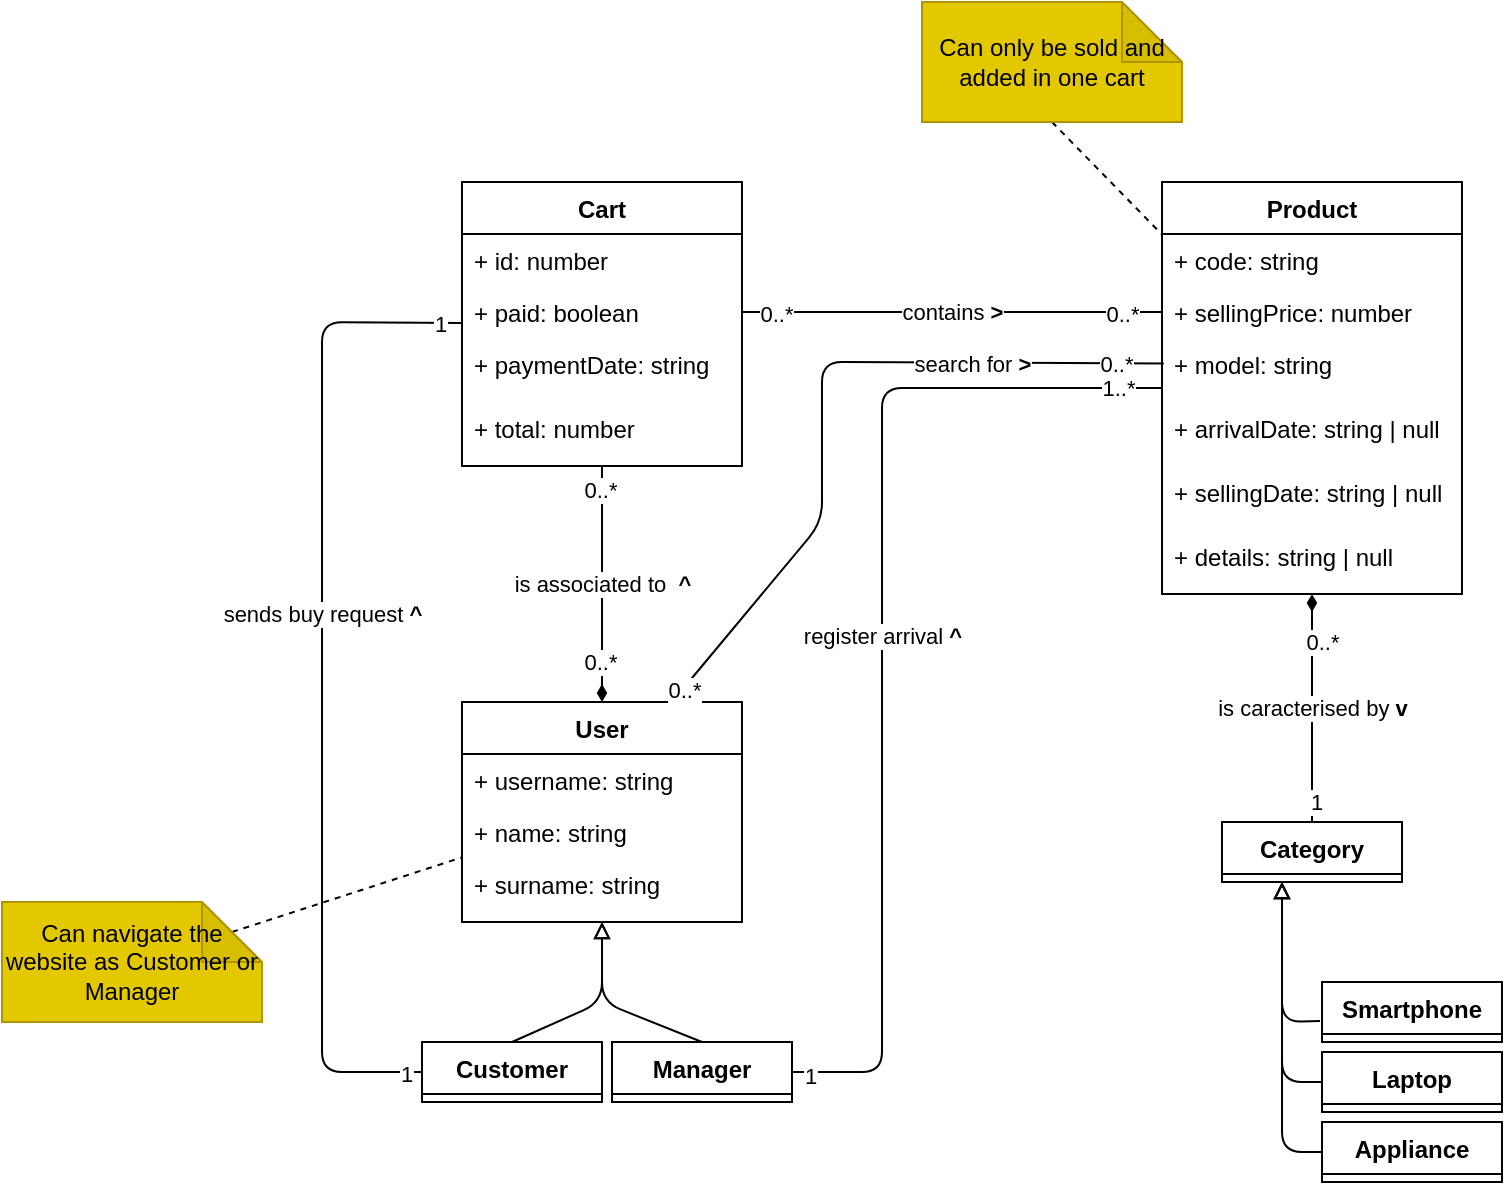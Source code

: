 <mxfile>
    <diagram id="1w202tHhWAB_Oc15B1pg" name="V1">
        <mxGraphModel grid="1" page="1" gridSize="10" guides="1" tooltips="1" connect="1" arrows="1" fold="1" pageScale="1" pageWidth="850" pageHeight="1100" math="0" shadow="0">
            <root>
                <mxCell id="0"/>
                <mxCell id="1" parent="0"/>
                <mxCell id="26" value="is associated to&amp;nbsp; &lt;b&gt;^&lt;/b&gt;" style="edgeStyle=none;html=1;exitX=0.5;exitY=0;exitDx=0;exitDy=0;endArrow=none;endFill=0;startArrow=diamondThin;startFill=1;" parent="1" source="2" target="21" edge="1">
                    <mxGeometry relative="1" as="geometry"/>
                </mxCell>
                <mxCell id="27" value="0..*" style="edgeLabel;html=1;align=center;verticalAlign=middle;resizable=0;points=[];" parent="26" vertex="1" connectable="0">
                    <mxGeometry x="0.799" y="1" relative="1" as="geometry">
                        <mxPoint as="offset"/>
                    </mxGeometry>
                </mxCell>
                <mxCell id="28" value="0..*" style="edgeLabel;html=1;align=center;verticalAlign=middle;resizable=0;points=[];" parent="26" vertex="1" connectable="0">
                    <mxGeometry x="-0.78" y="1" relative="1" as="geometry">
                        <mxPoint y="-7" as="offset"/>
                    </mxGeometry>
                </mxCell>
                <mxCell id="2" value="User" style="swimlane;fontStyle=1;childLayout=stackLayout;horizontal=1;startSize=26;fillColor=none;horizontalStack=0;resizeParent=1;resizeParentMax=0;resizeLast=0;collapsible=1;marginBottom=0;" parent="1" vertex="1">
                    <mxGeometry x="200" y="540" width="140" height="110" as="geometry"/>
                </mxCell>
                <mxCell id="3" value="+ username: string" style="text;strokeColor=none;fillColor=none;align=left;verticalAlign=top;spacingLeft=4;spacingRight=4;overflow=hidden;rotatable=0;points=[[0,0.5],[1,0.5]];portConstraint=eastwest;" parent="2" vertex="1">
                    <mxGeometry y="26" width="140" height="26" as="geometry"/>
                </mxCell>
                <mxCell id="4" value="+ name: string" style="text;strokeColor=none;fillColor=none;align=left;verticalAlign=top;spacingLeft=4;spacingRight=4;overflow=hidden;rotatable=0;points=[[0,0.5],[1,0.5]];portConstraint=eastwest;" parent="2" vertex="1">
                    <mxGeometry y="52" width="140" height="26" as="geometry"/>
                </mxCell>
                <mxCell id="5" value="+ surname: string" style="text;strokeColor=none;fillColor=none;align=left;verticalAlign=top;spacingLeft=4;spacingRight=4;overflow=hidden;rotatable=0;points=[[0,0.5],[1,0.5]];portConstraint=eastwest;" parent="2" vertex="1">
                    <mxGeometry y="78" width="140" height="32" as="geometry"/>
                </mxCell>
                <mxCell id="18" style="edgeStyle=none;html=1;exitX=0.5;exitY=0;exitDx=0;exitDy=0;endArrow=block;endFill=0;" parent="1" source="14" target="2" edge="1">
                    <mxGeometry relative="1" as="geometry">
                        <Array as="points">
                            <mxPoint x="270" y="690"/>
                        </Array>
                    </mxGeometry>
                </mxCell>
                <mxCell id="61" style="edgeStyle=none;html=1;exitX=0;exitY=0.5;exitDx=0;exitDy=0;startArrow=none;startFill=0;endArrow=none;endFill=0;" parent="1" source="14" target="21" edge="1">
                    <mxGeometry relative="1" as="geometry">
                        <Array as="points">
                            <mxPoint x="130" y="725"/>
                            <mxPoint x="130" y="350"/>
                        </Array>
                    </mxGeometry>
                </mxCell>
                <mxCell id="62" value="sends buy request&amp;nbsp;&lt;b&gt;^&lt;/b&gt;" style="edgeLabel;html=1;align=center;verticalAlign=middle;resizable=0;points=[];" parent="61" vertex="1" connectable="0">
                    <mxGeometry x="0.13" relative="1" as="geometry">
                        <mxPoint as="offset"/>
                    </mxGeometry>
                </mxCell>
                <mxCell id="63" value="1" style="edgeLabel;html=1;align=center;verticalAlign=middle;resizable=0;points=[];" parent="61" vertex="1" connectable="0">
                    <mxGeometry x="-0.968" y="1" relative="1" as="geometry">
                        <mxPoint as="offset"/>
                    </mxGeometry>
                </mxCell>
                <mxCell id="64" value="1" style="edgeLabel;html=1;align=center;verticalAlign=middle;resizable=0;points=[];" parent="61" vertex="1" connectable="0">
                    <mxGeometry x="0.954" relative="1" as="geometry">
                        <mxPoint as="offset"/>
                    </mxGeometry>
                </mxCell>
                <mxCell id="14" value="Customer" style="swimlane;fontStyle=1;childLayout=stackLayout;horizontal=1;startSize=26;fillColor=none;horizontalStack=0;resizeParent=1;resizeParentMax=0;resizeLast=0;collapsible=1;marginBottom=0;" parent="1" vertex="1">
                    <mxGeometry x="180" y="710" width="90" height="30" as="geometry"/>
                </mxCell>
                <mxCell id="20" style="edgeStyle=none;html=1;exitX=0.5;exitY=0;exitDx=0;exitDy=0;entryX=0.5;entryY=1;entryDx=0;entryDy=0;endArrow=block;endFill=0;" parent="1" source="19" target="2" edge="1">
                    <mxGeometry relative="1" as="geometry">
                        <Array as="points">
                            <mxPoint x="270" y="690"/>
                        </Array>
                    </mxGeometry>
                </mxCell>
                <mxCell id="58" value="register arrival &lt;b&gt;^&lt;/b&gt;" style="edgeStyle=none;html=1;exitX=1;exitY=0.5;exitDx=0;exitDy=0;startArrow=none;startFill=0;endArrow=none;endFill=0;" parent="1" source="19" target="29" edge="1">
                    <mxGeometry relative="1" as="geometry">
                        <Array as="points">
                            <mxPoint x="410" y="725"/>
                            <mxPoint x="410" y="383"/>
                        </Array>
                    </mxGeometry>
                </mxCell>
                <mxCell id="59" value="1" style="edgeLabel;html=1;align=center;verticalAlign=middle;resizable=0;points=[];" parent="58" vertex="1" connectable="0">
                    <mxGeometry x="-0.965" y="-2" relative="1" as="geometry">
                        <mxPoint as="offset"/>
                    </mxGeometry>
                </mxCell>
                <mxCell id="60" value="1..*" style="edgeLabel;html=1;align=center;verticalAlign=middle;resizable=0;points=[];" parent="58" vertex="1" connectable="0">
                    <mxGeometry x="0.916" relative="1" as="geometry">
                        <mxPoint as="offset"/>
                    </mxGeometry>
                </mxCell>
                <mxCell id="19" value="Manager" style="swimlane;fontStyle=1;childLayout=stackLayout;horizontal=1;startSize=26;fillColor=none;horizontalStack=0;resizeParent=1;resizeParentMax=0;resizeLast=0;collapsible=1;marginBottom=0;" parent="1" vertex="1">
                    <mxGeometry x="275" y="710" width="90" height="30" as="geometry"/>
                </mxCell>
                <mxCell id="21" value="Cart" style="swimlane;fontStyle=1;childLayout=stackLayout;horizontal=1;startSize=26;fillColor=none;horizontalStack=0;resizeParent=1;resizeParentMax=0;resizeLast=0;collapsible=1;marginBottom=0;" parent="1" vertex="1">
                    <mxGeometry x="200" y="280" width="140" height="142" as="geometry"/>
                </mxCell>
                <mxCell id="22" value="+ id: number" style="text;strokeColor=none;fillColor=none;align=left;verticalAlign=top;spacingLeft=4;spacingRight=4;overflow=hidden;rotatable=0;points=[[0,0.5],[1,0.5]];portConstraint=eastwest;" parent="21" vertex="1">
                    <mxGeometry y="26" width="140" height="26" as="geometry"/>
                </mxCell>
                <mxCell id="23" value="+ paid: boolean" style="text;strokeColor=none;fillColor=none;align=left;verticalAlign=top;spacingLeft=4;spacingRight=4;overflow=hidden;rotatable=0;points=[[0,0.5],[1,0.5]];portConstraint=eastwest;" parent="21" vertex="1">
                    <mxGeometry y="52" width="140" height="26" as="geometry"/>
                </mxCell>
                <mxCell id="24" value="+ paymentDate: string" style="text;strokeColor=none;fillColor=none;align=left;verticalAlign=top;spacingLeft=4;spacingRight=4;overflow=hidden;rotatable=0;points=[[0,0.5],[1,0.5]];portConstraint=eastwest;" parent="21" vertex="1">
                    <mxGeometry y="78" width="140" height="32" as="geometry"/>
                </mxCell>
                <mxCell id="25" value="+ total: number" style="text;strokeColor=none;fillColor=none;align=left;verticalAlign=top;spacingLeft=4;spacingRight=4;overflow=hidden;rotatable=0;points=[[0,0.5],[1,0.5]];portConstraint=eastwest;" parent="21" vertex="1">
                    <mxGeometry y="110" width="140" height="32" as="geometry"/>
                </mxCell>
                <mxCell id="29" value="Product" style="swimlane;fontStyle=1;childLayout=stackLayout;horizontal=1;startSize=26;fillColor=none;horizontalStack=0;resizeParent=1;resizeParentMax=0;resizeLast=0;collapsible=1;marginBottom=0;" parent="1" vertex="1">
                    <mxGeometry x="550" y="280" width="150" height="206" as="geometry"/>
                </mxCell>
                <mxCell id="30" value="+ code: string" style="text;strokeColor=none;fillColor=none;align=left;verticalAlign=top;spacingLeft=4;spacingRight=4;overflow=hidden;rotatable=0;points=[[0,0.5],[1,0.5]];portConstraint=eastwest;" parent="29" vertex="1">
                    <mxGeometry y="26" width="150" height="26" as="geometry"/>
                </mxCell>
                <mxCell id="31" value="+ sellingPrice: number" style="text;strokeColor=none;fillColor=none;align=left;verticalAlign=top;spacingLeft=4;spacingRight=4;overflow=hidden;rotatable=0;points=[[0,0.5],[1,0.5]];portConstraint=eastwest;" parent="29" vertex="1">
                    <mxGeometry y="52" width="150" height="26" as="geometry"/>
                </mxCell>
                <mxCell id="32" value="+ model: string" style="text;strokeColor=none;fillColor=none;align=left;verticalAlign=top;spacingLeft=4;spacingRight=4;overflow=hidden;rotatable=0;points=[[0,0.5],[1,0.5]];portConstraint=eastwest;" parent="29" vertex="1">
                    <mxGeometry y="78" width="150" height="32" as="geometry"/>
                </mxCell>
                <mxCell id="33" value="+ arrivalDate: string | null" style="text;strokeColor=none;fillColor=none;align=left;verticalAlign=top;spacingLeft=4;spacingRight=4;overflow=hidden;rotatable=0;points=[[0,0.5],[1,0.5]];portConstraint=eastwest;" parent="29" vertex="1">
                    <mxGeometry y="110" width="150" height="32" as="geometry"/>
                </mxCell>
                <mxCell id="34" value="+ sellingDate: string | null" style="text;strokeColor=none;fillColor=none;align=left;verticalAlign=top;spacingLeft=4;spacingRight=4;overflow=hidden;rotatable=0;points=[[0,0.5],[1,0.5]];portConstraint=eastwest;" parent="29" vertex="1">
                    <mxGeometry y="142" width="150" height="32" as="geometry"/>
                </mxCell>
                <mxCell id="35" value="+ details: string | null" style="text;strokeColor=none;fillColor=none;align=left;verticalAlign=top;spacingLeft=4;spacingRight=4;overflow=hidden;rotatable=0;points=[[0,0.5],[1,0.5]];portConstraint=eastwest;" parent="29" vertex="1">
                    <mxGeometry y="174" width="150" height="32" as="geometry"/>
                </mxCell>
                <mxCell id="47" value="is caracterised by &lt;b&gt;v&lt;/b&gt;" style="edgeStyle=none;html=1;exitX=0.5;exitY=0;exitDx=0;exitDy=0;endArrow=diamondThin;endFill=1;startArrow=none;startFill=0;" parent="1" source="36" target="29" edge="1">
                    <mxGeometry relative="1" as="geometry"/>
                </mxCell>
                <mxCell id="49" value="0..*" style="edgeLabel;html=1;align=center;verticalAlign=middle;resizable=0;points=[];" parent="47" vertex="1" connectable="0">
                    <mxGeometry x="0.827" y="-1" relative="1" as="geometry">
                        <mxPoint x="4" y="14" as="offset"/>
                    </mxGeometry>
                </mxCell>
                <mxCell id="50" value="1" style="edgeLabel;html=1;align=center;verticalAlign=middle;resizable=0;points=[];" parent="47" vertex="1" connectable="0">
                    <mxGeometry x="-0.819" y="-2" relative="1" as="geometry">
                        <mxPoint as="offset"/>
                    </mxGeometry>
                </mxCell>
                <mxCell id="36" value="Category" style="swimlane;fontStyle=1;childLayout=stackLayout;horizontal=1;startSize=26;fillColor=none;horizontalStack=0;resizeParent=1;resizeParentMax=0;resizeLast=0;collapsible=1;marginBottom=0;" parent="1" vertex="1">
                    <mxGeometry x="580" y="600" width="90" height="30" as="geometry"/>
                </mxCell>
                <mxCell id="45" style="edgeStyle=none;html=1;exitX=0;exitY=0.5;exitDx=0;exitDy=0;endArrow=block;endFill=0;" parent="1" source="41" edge="1">
                    <mxGeometry relative="1" as="geometry">
                        <mxPoint x="610" y="630" as="targetPoint"/>
                        <Array as="points">
                            <mxPoint x="610" y="730"/>
                        </Array>
                    </mxGeometry>
                </mxCell>
                <mxCell id="41" value="Laptop" style="swimlane;fontStyle=1;childLayout=stackLayout;horizontal=1;startSize=26;fillColor=none;horizontalStack=0;resizeParent=1;resizeParentMax=0;resizeLast=0;collapsible=1;marginBottom=0;" parent="1" vertex="1">
                    <mxGeometry x="630" y="715" width="90" height="30" as="geometry"/>
                </mxCell>
                <mxCell id="44" style="edgeStyle=none;html=1;endArrow=block;endFill=0;exitX=-0.011;exitY=0.65;exitDx=0;exitDy=0;exitPerimeter=0;" parent="1" source="42" edge="1">
                    <mxGeometry relative="1" as="geometry">
                        <Array as="points">
                            <mxPoint x="610" y="700"/>
                        </Array>
                        <mxPoint x="610" y="630" as="targetPoint"/>
                        <mxPoint x="620" y="710" as="sourcePoint"/>
                    </mxGeometry>
                </mxCell>
                <mxCell id="42" value="Smartphone" style="swimlane;fontStyle=1;childLayout=stackLayout;horizontal=1;startSize=26;fillColor=none;horizontalStack=0;resizeParent=1;resizeParentMax=0;resizeLast=0;collapsible=1;marginBottom=0;" parent="1" vertex="1">
                    <mxGeometry x="630" y="680" width="90" height="30" as="geometry"/>
                </mxCell>
                <mxCell id="46" style="edgeStyle=none;html=1;exitX=0;exitY=0.5;exitDx=0;exitDy=0;endArrow=block;endFill=0;" parent="1" source="43" edge="1">
                    <mxGeometry relative="1" as="geometry">
                        <mxPoint x="610" y="630" as="targetPoint"/>
                        <Array as="points">
                            <mxPoint x="610" y="765"/>
                        </Array>
                    </mxGeometry>
                </mxCell>
                <mxCell id="43" value="Appliance" style="swimlane;fontStyle=1;childLayout=stackLayout;horizontal=1;startSize=26;fillColor=none;horizontalStack=0;resizeParent=1;resizeParentMax=0;resizeLast=0;collapsible=1;marginBottom=0;" parent="1" vertex="1">
                    <mxGeometry x="630" y="750" width="90" height="30" as="geometry"/>
                </mxCell>
                <mxCell id="51" value="contains &lt;b&gt;&amp;gt;&lt;/b&gt;" style="edgeStyle=none;html=1;exitX=1;exitY=0.5;exitDx=0;exitDy=0;entryX=0;entryY=0.5;entryDx=0;entryDy=0;endArrow=none;endFill=0;" parent="1" source="23" target="31" edge="1">
                    <mxGeometry relative="1" as="geometry"/>
                </mxCell>
                <mxCell id="52" value="0..*" style="edgeLabel;html=1;align=center;verticalAlign=middle;resizable=0;points=[];" parent="51" vertex="1" connectable="0">
                    <mxGeometry x="0.803" y="-1" relative="1" as="geometry">
                        <mxPoint as="offset"/>
                    </mxGeometry>
                </mxCell>
                <mxCell id="54" value="0..*" style="edgeLabel;html=1;align=center;verticalAlign=middle;resizable=0;points=[];" parent="51" vertex="1" connectable="0">
                    <mxGeometry x="-0.841" y="-1" relative="1" as="geometry">
                        <mxPoint as="offset"/>
                    </mxGeometry>
                </mxCell>
                <mxCell id="56" style="edgeStyle=none;html=1;exitX=0.5;exitY=1;exitDx=0;exitDy=0;exitPerimeter=0;endArrow=none;endFill=0;dashed=1;" parent="1" source="55" target="29" edge="1">
                    <mxGeometry relative="1" as="geometry"/>
                </mxCell>
                <mxCell id="55" value="Can only be sold and added in one cart" style="shape=note;whiteSpace=wrap;html=1;backgroundOutline=1;darkOpacity=0.05;fillColor=#e3c800;strokeColor=#B09500;fontColor=#000000;" parent="1" vertex="1">
                    <mxGeometry x="430" y="190" width="130" height="60" as="geometry"/>
                </mxCell>
                <mxCell id="9DX6cSds36iiNFleVeME-65" style="edgeStyle=none;html=1;exitX=0;exitY=0;exitDx=115;exitDy=15;exitPerimeter=0;endArrow=none;endFill=0;dashed=1;" edge="1" parent="1" source="9DX6cSds36iiNFleVeME-64" target="2">
                    <mxGeometry relative="1" as="geometry"/>
                </mxCell>
                <mxCell id="9DX6cSds36iiNFleVeME-64" value="Can navigate the website as Customer or Manager" style="shape=note;whiteSpace=wrap;html=1;backgroundOutline=1;darkOpacity=0.05;fillColor=#e3c800;strokeColor=#B09500;fontColor=#000000;" vertex="1" parent="1">
                    <mxGeometry x="-30" y="640" width="130" height="60" as="geometry"/>
                </mxCell>
                <mxCell id="fZjwhUxYHdFYCKzwKZpn-64" style="edgeStyle=none;html=1;exitX=0.75;exitY=0;exitDx=0;exitDy=0;endArrow=none;endFill=0;entryX=0.006;entryY=0.398;entryDx=0;entryDy=0;entryPerimeter=0;" edge="1" parent="1">
                    <mxGeometry relative="1" as="geometry">
                        <Array as="points">
                            <mxPoint x="380" y="450"/>
                            <mxPoint x="380" y="370"/>
                        </Array>
                        <mxPoint x="305" y="540" as="sourcePoint"/>
                        <mxPoint x="550.9" y="370.736" as="targetPoint"/>
                    </mxGeometry>
                </mxCell>
                <mxCell id="fZjwhUxYHdFYCKzwKZpn-65" value="search for &lt;b&gt;&amp;gt;&lt;/b&gt;" style="edgeLabel;html=1;align=center;verticalAlign=middle;resizable=0;points=[];" vertex="1" connectable="0" parent="fZjwhUxYHdFYCKzwKZpn-64">
                    <mxGeometry x="0.474" relative="1" as="geometry">
                        <mxPoint as="offset"/>
                    </mxGeometry>
                </mxCell>
                <mxCell id="fZjwhUxYHdFYCKzwKZpn-66" value="0..*" style="edgeLabel;html=1;align=center;verticalAlign=middle;resizable=0;points=[];" vertex="1" connectable="0" parent="fZjwhUxYHdFYCKzwKZpn-64">
                    <mxGeometry x="0.867" relative="1" as="geometry">
                        <mxPoint as="offset"/>
                    </mxGeometry>
                </mxCell>
                <mxCell id="fZjwhUxYHdFYCKzwKZpn-67" value="0..*" style="edgeLabel;html=1;align=center;verticalAlign=middle;resizable=0;points=[];" vertex="1" connectable="0" parent="fZjwhUxYHdFYCKzwKZpn-64">
                    <mxGeometry x="-0.955" relative="1" as="geometry">
                        <mxPoint as="offset"/>
                    </mxGeometry>
                </mxCell>
            </root>
        </mxGraphModel>
    </diagram>
    <diagram name="V2" id="BcPu4AtBITk9Ox5GP98z">
        <mxGraphModel dx="2192" dy="972" grid="1" gridSize="10" guides="1" tooltips="1" connect="1" arrows="1" fold="1" page="1" pageScale="1" pageWidth="850" pageHeight="1100" math="0" shadow="0">
            <root>
                <mxCell id="q_STY6DM7MSnUwGNFS8Y-0"/>
                <mxCell id="q_STY6DM7MSnUwGNFS8Y-1" parent="q_STY6DM7MSnUwGNFS8Y-0"/>
                <mxCell id="q_STY6DM7MSnUwGNFS8Y-2" value="is associated to&amp;nbsp; &lt;b&gt;^&lt;/b&gt;" style="edgeStyle=none;html=1;exitX=0.5;exitY=0;exitDx=0;exitDy=0;endArrow=none;endFill=0;startArrow=diamondThin;startFill=1;" parent="q_STY6DM7MSnUwGNFS8Y-1" source="q_STY6DM7MSnUwGNFS8Y-5" target="q_STY6DM7MSnUwGNFS8Y-20" edge="1">
                    <mxGeometry relative="1" as="geometry"/>
                </mxCell>
                <mxCell id="q_STY6DM7MSnUwGNFS8Y-3" value="0..*" style="edgeLabel;html=1;align=center;verticalAlign=middle;resizable=0;points=[];" parent="q_STY6DM7MSnUwGNFS8Y-2" vertex="1" connectable="0">
                    <mxGeometry x="0.799" y="1" relative="1" as="geometry">
                        <mxPoint as="offset"/>
                    </mxGeometry>
                </mxCell>
                <mxCell id="q_STY6DM7MSnUwGNFS8Y-4" value="0..*" style="edgeLabel;html=1;align=center;verticalAlign=middle;resizable=0;points=[];" parent="q_STY6DM7MSnUwGNFS8Y-2" vertex="1" connectable="0">
                    <mxGeometry x="-0.78" y="1" relative="1" as="geometry">
                        <mxPoint y="-7" as="offset"/>
                    </mxGeometry>
                </mxCell>
                <mxCell id="qHLJ3U1tGITlteraxlp--6" style="edgeStyle=none;html=1;exitX=0.75;exitY=0;exitDx=0;exitDy=0;endArrow=none;endFill=0;entryX=0.006;entryY=0.398;entryDx=0;entryDy=0;entryPerimeter=0;" edge="1" parent="q_STY6DM7MSnUwGNFS8Y-1" source="q_STY6DM7MSnUwGNFS8Y-5" target="q_STY6DM7MSnUwGNFS8Y-28">
                    <mxGeometry relative="1" as="geometry">
                        <Array as="points">
                            <mxPoint x="380" y="450"/>
                            <mxPoint x="380" y="370"/>
                        </Array>
                    </mxGeometry>
                </mxCell>
                <mxCell id="qHLJ3U1tGITlteraxlp--7" value="search for &lt;b&gt;&amp;gt;&lt;/b&gt;" style="edgeLabel;html=1;align=center;verticalAlign=middle;resizable=0;points=[];" vertex="1" connectable="0" parent="qHLJ3U1tGITlteraxlp--6">
                    <mxGeometry x="0.474" relative="1" as="geometry">
                        <mxPoint as="offset"/>
                    </mxGeometry>
                </mxCell>
                <mxCell id="qHLJ3U1tGITlteraxlp--8" value="0..*" style="edgeLabel;html=1;align=center;verticalAlign=middle;resizable=0;points=[];" vertex="1" connectable="0" parent="qHLJ3U1tGITlteraxlp--6">
                    <mxGeometry x="0.867" relative="1" as="geometry">
                        <mxPoint as="offset"/>
                    </mxGeometry>
                </mxCell>
                <mxCell id="qHLJ3U1tGITlteraxlp--9" value="0..*" style="edgeLabel;html=1;align=center;verticalAlign=middle;resizable=0;points=[];" vertex="1" connectable="0" parent="qHLJ3U1tGITlteraxlp--6">
                    <mxGeometry x="-0.955" relative="1" as="geometry">
                        <mxPoint as="offset"/>
                    </mxGeometry>
                </mxCell>
                <mxCell id="q_STY6DM7MSnUwGNFS8Y-5" value="User" style="swimlane;fontStyle=1;childLayout=stackLayout;horizontal=1;startSize=26;fillColor=none;horizontalStack=0;resizeParent=1;resizeParentMax=0;resizeLast=0;collapsible=1;marginBottom=0;" parent="q_STY6DM7MSnUwGNFS8Y-1" vertex="1">
                    <mxGeometry x="200" y="540" width="140" height="110" as="geometry"/>
                </mxCell>
                <mxCell id="q_STY6DM7MSnUwGNFS8Y-6" value="+ username: string" style="text;strokeColor=none;fillColor=none;align=left;verticalAlign=top;spacingLeft=4;spacingRight=4;overflow=hidden;rotatable=0;points=[[0,0.5],[1,0.5]];portConstraint=eastwest;" parent="q_STY6DM7MSnUwGNFS8Y-5" vertex="1">
                    <mxGeometry y="26" width="140" height="26" as="geometry"/>
                </mxCell>
                <mxCell id="q_STY6DM7MSnUwGNFS8Y-7" value="+ name: string" style="text;strokeColor=none;fillColor=none;align=left;verticalAlign=top;spacingLeft=4;spacingRight=4;overflow=hidden;rotatable=0;points=[[0,0.5],[1,0.5]];portConstraint=eastwest;" parent="q_STY6DM7MSnUwGNFS8Y-5" vertex="1">
                    <mxGeometry y="52" width="140" height="26" as="geometry"/>
                </mxCell>
                <mxCell id="q_STY6DM7MSnUwGNFS8Y-8" value="+ surname: string" style="text;strokeColor=none;fillColor=none;align=left;verticalAlign=top;spacingLeft=4;spacingRight=4;overflow=hidden;rotatable=0;points=[[0,0.5],[1,0.5]];portConstraint=eastwest;" parent="q_STY6DM7MSnUwGNFS8Y-5" vertex="1">
                    <mxGeometry y="78" width="140" height="32" as="geometry"/>
                </mxCell>
                <mxCell id="q_STY6DM7MSnUwGNFS8Y-9" style="edgeStyle=none;html=1;exitX=0.5;exitY=0;exitDx=0;exitDy=0;endArrow=block;endFill=0;" parent="q_STY6DM7MSnUwGNFS8Y-1" source="q_STY6DM7MSnUwGNFS8Y-14" target="q_STY6DM7MSnUwGNFS8Y-5" edge="1">
                    <mxGeometry relative="1" as="geometry">
                        <Array as="points">
                            <mxPoint x="270" y="690"/>
                        </Array>
                    </mxGeometry>
                </mxCell>
                <mxCell id="q_STY6DM7MSnUwGNFS8Y-10" style="edgeStyle=none;html=1;exitX=0;exitY=0.5;exitDx=0;exitDy=0;startArrow=none;startFill=0;endArrow=none;endFill=0;" parent="q_STY6DM7MSnUwGNFS8Y-1" source="q_STY6DM7MSnUwGNFS8Y-14" target="q_STY6DM7MSnUwGNFS8Y-20" edge="1">
                    <mxGeometry relative="1" as="geometry">
                        <Array as="points">
                            <mxPoint x="130" y="725"/>
                            <mxPoint x="130" y="350"/>
                        </Array>
                    </mxGeometry>
                </mxCell>
                <mxCell id="q_STY6DM7MSnUwGNFS8Y-11" value="sends buy request&amp;nbsp;&lt;b&gt;^&lt;/b&gt;" style="edgeLabel;html=1;align=center;verticalAlign=middle;resizable=0;points=[];" parent="q_STY6DM7MSnUwGNFS8Y-10" vertex="1" connectable="0">
                    <mxGeometry x="0.13" relative="1" as="geometry">
                        <mxPoint as="offset"/>
                    </mxGeometry>
                </mxCell>
                <mxCell id="q_STY6DM7MSnUwGNFS8Y-12" value="1" style="edgeLabel;html=1;align=center;verticalAlign=middle;resizable=0;points=[];" parent="q_STY6DM7MSnUwGNFS8Y-10" vertex="1" connectable="0">
                    <mxGeometry x="-0.968" y="1" relative="1" as="geometry">
                        <mxPoint as="offset"/>
                    </mxGeometry>
                </mxCell>
                <mxCell id="q_STY6DM7MSnUwGNFS8Y-13" value="1" style="edgeLabel;html=1;align=center;verticalAlign=middle;resizable=0;points=[];" parent="q_STY6DM7MSnUwGNFS8Y-10" vertex="1" connectable="0">
                    <mxGeometry x="0.954" relative="1" as="geometry">
                        <mxPoint as="offset"/>
                    </mxGeometry>
                </mxCell>
                <mxCell id="YvHDYS5iZV8NUzmVZ0u7-2" style="edgeStyle=none;html=1;exitX=0.5;exitY=1;exitDx=0;exitDy=0;entryX=0.5;entryY=0;entryDx=0;entryDy=0;endArrow=none;endFill=0;" parent="q_STY6DM7MSnUwGNFS8Y-1" source="q_STY6DM7MSnUwGNFS8Y-14" target="YvHDYS5iZV8NUzmVZ0u7-1" edge="1">
                    <mxGeometry relative="1" as="geometry"/>
                </mxCell>
                <mxCell id="YvHDYS5iZV8NUzmVZ0u7-4" value="1" style="edgeLabel;html=1;align=center;verticalAlign=middle;resizable=0;points=[];" parent="YvHDYS5iZV8NUzmVZ0u7-2" vertex="1" connectable="0">
                    <mxGeometry x="-0.711" relative="1" as="geometry">
                        <mxPoint as="offset"/>
                    </mxGeometry>
                </mxCell>
                <mxCell id="YvHDYS5iZV8NUzmVZ0u7-5" value="1" style="edgeLabel;html=1;align=center;verticalAlign=middle;resizable=0;points=[];" parent="YvHDYS5iZV8NUzmVZ0u7-2" vertex="1" connectable="0">
                    <mxGeometry x="0.556" y="1" relative="1" as="geometry">
                        <mxPoint as="offset"/>
                    </mxGeometry>
                </mxCell>
                <mxCell id="q_STY6DM7MSnUwGNFS8Y-14" value="Customer" style="swimlane;fontStyle=1;childLayout=stackLayout;horizontal=1;startSize=26;fillColor=none;horizontalStack=0;resizeParent=1;resizeParentMax=0;resizeLast=0;collapsible=1;marginBottom=0;" parent="q_STY6DM7MSnUwGNFS8Y-1" vertex="1">
                    <mxGeometry x="150" y="710" width="90" height="30" as="geometry"/>
                </mxCell>
                <mxCell id="q_STY6DM7MSnUwGNFS8Y-15" style="edgeStyle=none;html=1;exitX=0.5;exitY=0;exitDx=0;exitDy=0;entryX=0.5;entryY=1;entryDx=0;entryDy=0;endArrow=block;endFill=0;" parent="q_STY6DM7MSnUwGNFS8Y-1" source="q_STY6DM7MSnUwGNFS8Y-19" target="q_STY6DM7MSnUwGNFS8Y-5" edge="1">
                    <mxGeometry relative="1" as="geometry">
                        <Array as="points">
                            <mxPoint x="270" y="690"/>
                        </Array>
                    </mxGeometry>
                </mxCell>
                <mxCell id="q_STY6DM7MSnUwGNFS8Y-16" value="register arrival &lt;b&gt;^&lt;/b&gt;" style="edgeStyle=none;html=1;exitX=1;exitY=0.5;exitDx=0;exitDy=0;startArrow=none;startFill=0;endArrow=none;endFill=0;" parent="q_STY6DM7MSnUwGNFS8Y-1" source="q_STY6DM7MSnUwGNFS8Y-19" target="q_STY6DM7MSnUwGNFS8Y-25" edge="1">
                    <mxGeometry relative="1" as="geometry">
                        <Array as="points">
                            <mxPoint x="410" y="725"/>
                            <mxPoint x="410" y="383"/>
                        </Array>
                    </mxGeometry>
                </mxCell>
                <mxCell id="q_STY6DM7MSnUwGNFS8Y-17" value="1" style="edgeLabel;html=1;align=center;verticalAlign=middle;resizable=0;points=[];" parent="q_STY6DM7MSnUwGNFS8Y-16" vertex="1" connectable="0">
                    <mxGeometry x="-0.965" y="-2" relative="1" as="geometry">
                        <mxPoint as="offset"/>
                    </mxGeometry>
                </mxCell>
                <mxCell id="q_STY6DM7MSnUwGNFS8Y-18" value="1..*" style="edgeLabel;html=1;align=center;verticalAlign=middle;resizable=0;points=[];" parent="q_STY6DM7MSnUwGNFS8Y-16" vertex="1" connectable="0">
                    <mxGeometry x="0.916" relative="1" as="geometry">
                        <mxPoint as="offset"/>
                    </mxGeometry>
                </mxCell>
                <mxCell id="q_STY6DM7MSnUwGNFS8Y-19" value="Manager" style="swimlane;fontStyle=1;childLayout=stackLayout;horizontal=1;startSize=26;fillColor=none;horizontalStack=0;resizeParent=1;resizeParentMax=0;resizeLast=0;collapsible=1;marginBottom=0;" parent="q_STY6DM7MSnUwGNFS8Y-1" vertex="1">
                    <mxGeometry x="300" y="710" width="90" height="30" as="geometry"/>
                </mxCell>
                <mxCell id="q_STY6DM7MSnUwGNFS8Y-20" value="Cart" style="swimlane;fontStyle=1;childLayout=stackLayout;horizontal=1;startSize=26;fillColor=none;horizontalStack=0;resizeParent=1;resizeParentMax=0;resizeLast=0;collapsible=1;marginBottom=0;" parent="q_STY6DM7MSnUwGNFS8Y-1" vertex="1">
                    <mxGeometry x="200" y="280" width="140" height="142" as="geometry"/>
                </mxCell>
                <mxCell id="q_STY6DM7MSnUwGNFS8Y-21" value="+ id: number" style="text;strokeColor=none;fillColor=none;align=left;verticalAlign=top;spacingLeft=4;spacingRight=4;overflow=hidden;rotatable=0;points=[[0,0.5],[1,0.5]];portConstraint=eastwest;" parent="q_STY6DM7MSnUwGNFS8Y-20" vertex="1">
                    <mxGeometry y="26" width="140" height="26" as="geometry"/>
                </mxCell>
                <mxCell id="q_STY6DM7MSnUwGNFS8Y-22" value="+ paid: boolean" style="text;strokeColor=none;fillColor=none;align=left;verticalAlign=top;spacingLeft=4;spacingRight=4;overflow=hidden;rotatable=0;points=[[0,0.5],[1,0.5]];portConstraint=eastwest;" parent="q_STY6DM7MSnUwGNFS8Y-20" vertex="1">
                    <mxGeometry y="52" width="140" height="26" as="geometry"/>
                </mxCell>
                <mxCell id="q_STY6DM7MSnUwGNFS8Y-23" value="+ paymentDate: string" style="text;strokeColor=none;fillColor=none;align=left;verticalAlign=top;spacingLeft=4;spacingRight=4;overflow=hidden;rotatable=0;points=[[0,0.5],[1,0.5]];portConstraint=eastwest;" parent="q_STY6DM7MSnUwGNFS8Y-20" vertex="1">
                    <mxGeometry y="78" width="140" height="32" as="geometry"/>
                </mxCell>
                <mxCell id="q_STY6DM7MSnUwGNFS8Y-24" value="+ total: number" style="text;strokeColor=none;fillColor=none;align=left;verticalAlign=top;spacingLeft=4;spacingRight=4;overflow=hidden;rotatable=0;points=[[0,0.5],[1,0.5]];portConstraint=eastwest;" parent="q_STY6DM7MSnUwGNFS8Y-20" vertex="1">
                    <mxGeometry y="110" width="140" height="32" as="geometry"/>
                </mxCell>
                <mxCell id="q_STY6DM7MSnUwGNFS8Y-25" value="Product" style="swimlane;fontStyle=1;childLayout=stackLayout;horizontal=1;startSize=26;fillColor=none;horizontalStack=0;resizeParent=1;resizeParentMax=0;resizeLast=0;collapsible=1;marginBottom=0;" parent="q_STY6DM7MSnUwGNFS8Y-1" vertex="1">
                    <mxGeometry x="550" y="280" width="150" height="206" as="geometry"/>
                </mxCell>
                <mxCell id="q_STY6DM7MSnUwGNFS8Y-26" value="+ code: string" style="text;strokeColor=none;fillColor=none;align=left;verticalAlign=top;spacingLeft=4;spacingRight=4;overflow=hidden;rotatable=0;points=[[0,0.5],[1,0.5]];portConstraint=eastwest;" parent="q_STY6DM7MSnUwGNFS8Y-25" vertex="1">
                    <mxGeometry y="26" width="150" height="26" as="geometry"/>
                </mxCell>
                <mxCell id="q_STY6DM7MSnUwGNFS8Y-27" value="+ sellingPrice: number" style="text;strokeColor=none;fillColor=none;align=left;verticalAlign=top;spacingLeft=4;spacingRight=4;overflow=hidden;rotatable=0;points=[[0,0.5],[1,0.5]];portConstraint=eastwest;" parent="q_STY6DM7MSnUwGNFS8Y-25" vertex="1">
                    <mxGeometry y="52" width="150" height="26" as="geometry"/>
                </mxCell>
                <mxCell id="q_STY6DM7MSnUwGNFS8Y-28" value="+ model: string" style="text;strokeColor=none;fillColor=none;align=left;verticalAlign=top;spacingLeft=4;spacingRight=4;overflow=hidden;rotatable=0;points=[[0,0.5],[1,0.5]];portConstraint=eastwest;" parent="q_STY6DM7MSnUwGNFS8Y-25" vertex="1">
                    <mxGeometry y="78" width="150" height="32" as="geometry"/>
                </mxCell>
                <mxCell id="q_STY6DM7MSnUwGNFS8Y-29" value="+ arrivalDate: string | null" style="text;strokeColor=none;fillColor=none;align=left;verticalAlign=top;spacingLeft=4;spacingRight=4;overflow=hidden;rotatable=0;points=[[0,0.5],[1,0.5]];portConstraint=eastwest;" parent="q_STY6DM7MSnUwGNFS8Y-25" vertex="1">
                    <mxGeometry y="110" width="150" height="32" as="geometry"/>
                </mxCell>
                <mxCell id="q_STY6DM7MSnUwGNFS8Y-30" value="+ sellingDate: string | null" style="text;strokeColor=none;fillColor=none;align=left;verticalAlign=top;spacingLeft=4;spacingRight=4;overflow=hidden;rotatable=0;points=[[0,0.5],[1,0.5]];portConstraint=eastwest;" parent="q_STY6DM7MSnUwGNFS8Y-25" vertex="1">
                    <mxGeometry y="142" width="150" height="32" as="geometry"/>
                </mxCell>
                <mxCell id="q_STY6DM7MSnUwGNFS8Y-31" value="+ details: string | null" style="text;strokeColor=none;fillColor=none;align=left;verticalAlign=top;spacingLeft=4;spacingRight=4;overflow=hidden;rotatable=0;points=[[0,0.5],[1,0.5]];portConstraint=eastwest;" parent="q_STY6DM7MSnUwGNFS8Y-25" vertex="1">
                    <mxGeometry y="174" width="150" height="32" as="geometry"/>
                </mxCell>
                <mxCell id="q_STY6DM7MSnUwGNFS8Y-32" value="is caracterised by &lt;b&gt;v&lt;/b&gt;" style="edgeStyle=none;html=1;exitX=0.5;exitY=0;exitDx=0;exitDy=0;endArrow=diamondThin;endFill=1;startArrow=none;startFill=0;" parent="q_STY6DM7MSnUwGNFS8Y-1" source="q_STY6DM7MSnUwGNFS8Y-35" target="q_STY6DM7MSnUwGNFS8Y-25" edge="1">
                    <mxGeometry relative="1" as="geometry"/>
                </mxCell>
                <mxCell id="q_STY6DM7MSnUwGNFS8Y-33" value="0..*" style="edgeLabel;html=1;align=center;verticalAlign=middle;resizable=0;points=[];" parent="q_STY6DM7MSnUwGNFS8Y-32" vertex="1" connectable="0">
                    <mxGeometry x="0.827" y="-1" relative="1" as="geometry">
                        <mxPoint x="4" y="14" as="offset"/>
                    </mxGeometry>
                </mxCell>
                <mxCell id="q_STY6DM7MSnUwGNFS8Y-34" value="1" style="edgeLabel;html=1;align=center;verticalAlign=middle;resizable=0;points=[];" parent="q_STY6DM7MSnUwGNFS8Y-32" vertex="1" connectable="0">
                    <mxGeometry x="-0.819" y="-2" relative="1" as="geometry">
                        <mxPoint as="offset"/>
                    </mxGeometry>
                </mxCell>
                <mxCell id="q_STY6DM7MSnUwGNFS8Y-35" value="Category" style="swimlane;fontStyle=1;childLayout=stackLayout;horizontal=1;startSize=26;fillColor=none;horizontalStack=0;resizeParent=1;resizeParentMax=0;resizeLast=0;collapsible=1;marginBottom=0;" parent="q_STY6DM7MSnUwGNFS8Y-1" vertex="1">
                    <mxGeometry x="580" y="600" width="90" height="30" as="geometry"/>
                </mxCell>
                <mxCell id="q_STY6DM7MSnUwGNFS8Y-36" style="edgeStyle=none;html=1;exitX=0;exitY=0.5;exitDx=0;exitDy=0;endArrow=block;endFill=0;" parent="q_STY6DM7MSnUwGNFS8Y-1" source="q_STY6DM7MSnUwGNFS8Y-37" edge="1">
                    <mxGeometry relative="1" as="geometry">
                        <mxPoint x="610" y="630" as="targetPoint"/>
                        <Array as="points">
                            <mxPoint x="610" y="730"/>
                        </Array>
                    </mxGeometry>
                </mxCell>
                <mxCell id="q_STY6DM7MSnUwGNFS8Y-37" value="Laptop" style="swimlane;fontStyle=1;childLayout=stackLayout;horizontal=1;startSize=26;fillColor=none;horizontalStack=0;resizeParent=1;resizeParentMax=0;resizeLast=0;collapsible=1;marginBottom=0;" parent="q_STY6DM7MSnUwGNFS8Y-1" vertex="1">
                    <mxGeometry x="630" y="715" width="90" height="30" as="geometry"/>
                </mxCell>
                <mxCell id="q_STY6DM7MSnUwGNFS8Y-38" style="edgeStyle=none;html=1;endArrow=block;endFill=0;exitX=-0.011;exitY=0.65;exitDx=0;exitDy=0;exitPerimeter=0;" parent="q_STY6DM7MSnUwGNFS8Y-1" source="q_STY6DM7MSnUwGNFS8Y-39" edge="1">
                    <mxGeometry relative="1" as="geometry">
                        <Array as="points">
                            <mxPoint x="610" y="700"/>
                        </Array>
                        <mxPoint x="610" y="630" as="targetPoint"/>
                        <mxPoint x="620" y="710" as="sourcePoint"/>
                    </mxGeometry>
                </mxCell>
                <mxCell id="q_STY6DM7MSnUwGNFS8Y-39" value="Smartphone" style="swimlane;fontStyle=1;childLayout=stackLayout;horizontal=1;startSize=26;fillColor=none;horizontalStack=0;resizeParent=1;resizeParentMax=0;resizeLast=0;collapsible=1;marginBottom=0;" parent="q_STY6DM7MSnUwGNFS8Y-1" vertex="1">
                    <mxGeometry x="630" y="680" width="90" height="30" as="geometry"/>
                </mxCell>
                <mxCell id="q_STY6DM7MSnUwGNFS8Y-40" style="edgeStyle=none;html=1;exitX=0;exitY=0.5;exitDx=0;exitDy=0;endArrow=block;endFill=0;" parent="q_STY6DM7MSnUwGNFS8Y-1" source="q_STY6DM7MSnUwGNFS8Y-41" edge="1">
                    <mxGeometry relative="1" as="geometry">
                        <mxPoint x="610" y="630" as="targetPoint"/>
                        <Array as="points">
                            <mxPoint x="610" y="765"/>
                        </Array>
                    </mxGeometry>
                </mxCell>
                <mxCell id="q_STY6DM7MSnUwGNFS8Y-41" value="Appliance" style="swimlane;fontStyle=1;childLayout=stackLayout;horizontal=1;startSize=26;fillColor=none;horizontalStack=0;resizeParent=1;resizeParentMax=0;resizeLast=0;collapsible=1;marginBottom=0;" parent="q_STY6DM7MSnUwGNFS8Y-1" vertex="1">
                    <mxGeometry x="630" y="750" width="90" height="30" as="geometry"/>
                </mxCell>
                <mxCell id="q_STY6DM7MSnUwGNFS8Y-42" value="contains &lt;b&gt;&amp;gt;&lt;/b&gt;" style="edgeStyle=none;html=1;exitX=1;exitY=0.5;exitDx=0;exitDy=0;entryX=0;entryY=0.5;entryDx=0;entryDy=0;endArrow=none;endFill=0;" parent="q_STY6DM7MSnUwGNFS8Y-1" source="q_STY6DM7MSnUwGNFS8Y-22" target="q_STY6DM7MSnUwGNFS8Y-27" edge="1">
                    <mxGeometry relative="1" as="geometry"/>
                </mxCell>
                <mxCell id="q_STY6DM7MSnUwGNFS8Y-43" value="0..*" style="edgeLabel;html=1;align=center;verticalAlign=middle;resizable=0;points=[];" parent="q_STY6DM7MSnUwGNFS8Y-42" vertex="1" connectable="0">
                    <mxGeometry x="0.803" y="-1" relative="1" as="geometry">
                        <mxPoint as="offset"/>
                    </mxGeometry>
                </mxCell>
                <mxCell id="q_STY6DM7MSnUwGNFS8Y-44" value="0..*" style="edgeLabel;html=1;align=center;verticalAlign=middle;resizable=0;points=[];" parent="q_STY6DM7MSnUwGNFS8Y-42" vertex="1" connectable="0">
                    <mxGeometry x="-0.841" y="-1" relative="1" as="geometry">
                        <mxPoint as="offset"/>
                    </mxGeometry>
                </mxCell>
                <mxCell id="q_STY6DM7MSnUwGNFS8Y-45" style="edgeStyle=none;html=1;exitX=0.5;exitY=1;exitDx=0;exitDy=0;exitPerimeter=0;endArrow=none;endFill=0;dashed=1;" parent="q_STY6DM7MSnUwGNFS8Y-1" source="q_STY6DM7MSnUwGNFS8Y-46" target="q_STY6DM7MSnUwGNFS8Y-25" edge="1">
                    <mxGeometry relative="1" as="geometry"/>
                </mxCell>
                <mxCell id="q_STY6DM7MSnUwGNFS8Y-46" value="Can only be sold in one cart but can be added simultaneously to multiple ones" style="shape=note;whiteSpace=wrap;html=1;backgroundOutline=1;darkOpacity=0.05;fillColor=#e3c800;strokeColor=#B09500;fontColor=#000000;" parent="q_STY6DM7MSnUwGNFS8Y-1" vertex="1">
                    <mxGeometry x="430" y="150" width="130" height="90" as="geometry"/>
                </mxCell>
                <mxCell id="YvHDYS5iZV8NUzmVZ0u7-3" style="edgeStyle=none;html=1;entryX=0;entryY=0.5;entryDx=0;entryDy=0;endArrow=none;endFill=0;exitX=1;exitY=0.5;exitDx=0;exitDy=0;" parent="q_STY6DM7MSnUwGNFS8Y-1" target="q_STY6DM7MSnUwGNFS8Y-30" edge="1" source="YvHDYS5iZV8NUzmVZ0u7-1">
                    <mxGeometry relative="1" as="geometry">
                        <Array as="points">
                            <mxPoint x="470" y="845"/>
                            <mxPoint x="470" y="440"/>
                        </Array>
                        <mxPoint x="270" y="840" as="sourcePoint"/>
                    </mxGeometry>
                </mxCell>
                <mxCell id="YvHDYS5iZV8NUzmVZ0u7-6" value="0..*" style="edgeLabel;html=1;align=center;verticalAlign=middle;resizable=0;points=[];" parent="YvHDYS5iZV8NUzmVZ0u7-3" vertex="1" connectable="0">
                    <mxGeometry x="-0.965" y="-4" relative="1" as="geometry">
                        <mxPoint as="offset"/>
                    </mxGeometry>
                </mxCell>
                <mxCell id="YvHDYS5iZV8NUzmVZ0u7-7" value="0..*" style="edgeLabel;html=1;align=center;verticalAlign=middle;resizable=0;points=[];" parent="YvHDYS5iZV8NUzmVZ0u7-3" vertex="1" connectable="0">
                    <mxGeometry x="0.944" y="-1" relative="1" as="geometry">
                        <mxPoint as="offset"/>
                    </mxGeometry>
                </mxCell>
                <mxCell id="YvHDYS5iZV8NUzmVZ0u7-1" value="Wishlist" style="swimlane;fontStyle=1;childLayout=stackLayout;horizontal=1;startSize=26;fillColor=none;horizontalStack=0;resizeParent=1;resizeParentMax=0;resizeLast=0;collapsible=1;marginBottom=0;" parent="q_STY6DM7MSnUwGNFS8Y-1" vertex="1">
                    <mxGeometry x="150" y="830" width="90" height="30" as="geometry"/>
                </mxCell>
                <mxCell id="qHLJ3U1tGITlteraxlp--0" style="edgeStyle=none;html=1;exitX=0;exitY=0;exitDx=115;exitDy=15;exitPerimeter=0;endArrow=none;endFill=0;dashed=1;" edge="1" parent="q_STY6DM7MSnUwGNFS8Y-1" source="qHLJ3U1tGITlteraxlp--1">
                    <mxGeometry relative="1" as="geometry">
                        <mxPoint x="200" y="617.703" as="targetPoint"/>
                    </mxGeometry>
                </mxCell>
                <mxCell id="qHLJ3U1tGITlteraxlp--1" value="Can navigate the website as Customer, Visitor or Manager" style="shape=note;whiteSpace=wrap;html=1;backgroundOutline=1;darkOpacity=0.05;fillColor=#e3c800;strokeColor=#B09500;fontColor=#000000;" vertex="1" parent="q_STY6DM7MSnUwGNFS8Y-1">
                    <mxGeometry x="-30" y="640" width="130" height="60" as="geometry"/>
                </mxCell>
                <mxCell id="qHLJ3U1tGITlteraxlp--3" style="edgeStyle=none;html=1;exitX=0.5;exitY=0;exitDx=0;exitDy=0;entryX=0.5;entryY=0.995;entryDx=0;entryDy=0;entryPerimeter=0;endArrow=block;endFill=0;" edge="1" parent="q_STY6DM7MSnUwGNFS8Y-1" source="qHLJ3U1tGITlteraxlp--2" target="q_STY6DM7MSnUwGNFS8Y-8">
                    <mxGeometry relative="1" as="geometry"/>
                </mxCell>
                <mxCell id="qHLJ3U1tGITlteraxlp--2" value="Visitor" style="swimlane;fontStyle=1;childLayout=stackLayout;horizontal=1;startSize=26;fillColor=none;horizontalStack=0;resizeParent=1;resizeParentMax=0;resizeLast=0;collapsible=1;marginBottom=0;" vertex="1" parent="q_STY6DM7MSnUwGNFS8Y-1">
                    <mxGeometry x="225" y="750" width="90" height="30" as="geometry"/>
                </mxCell>
            </root>
        </mxGraphModel>
    </diagram>
</mxfile>
